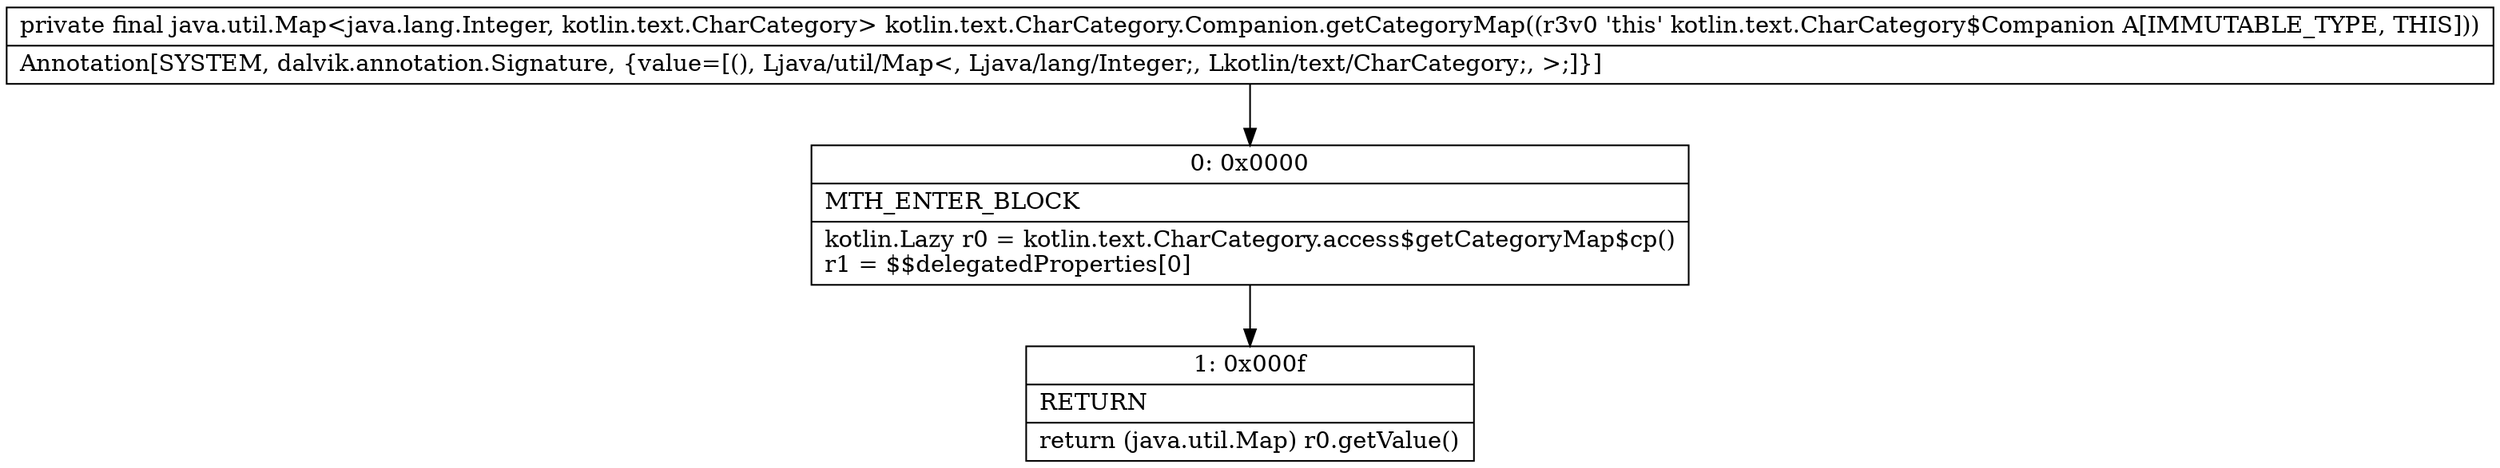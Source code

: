 digraph "CFG forkotlin.text.CharCategory.Companion.getCategoryMap()Ljava\/util\/Map;" {
Node_0 [shape=record,label="{0\:\ 0x0000|MTH_ENTER_BLOCK\l|kotlin.Lazy r0 = kotlin.text.CharCategory.access$getCategoryMap$cp()\lr1 = $$delegatedProperties[0]\l}"];
Node_1 [shape=record,label="{1\:\ 0x000f|RETURN\l|return (java.util.Map) r0.getValue()\l}"];
MethodNode[shape=record,label="{private final java.util.Map\<java.lang.Integer, kotlin.text.CharCategory\> kotlin.text.CharCategory.Companion.getCategoryMap((r3v0 'this' kotlin.text.CharCategory$Companion A[IMMUTABLE_TYPE, THIS]))  | Annotation[SYSTEM, dalvik.annotation.Signature, \{value=[(), Ljava\/util\/Map\<, Ljava\/lang\/Integer;, Lkotlin\/text\/CharCategory;, \>;]\}]\l}"];
MethodNode -> Node_0;
Node_0 -> Node_1;
}

